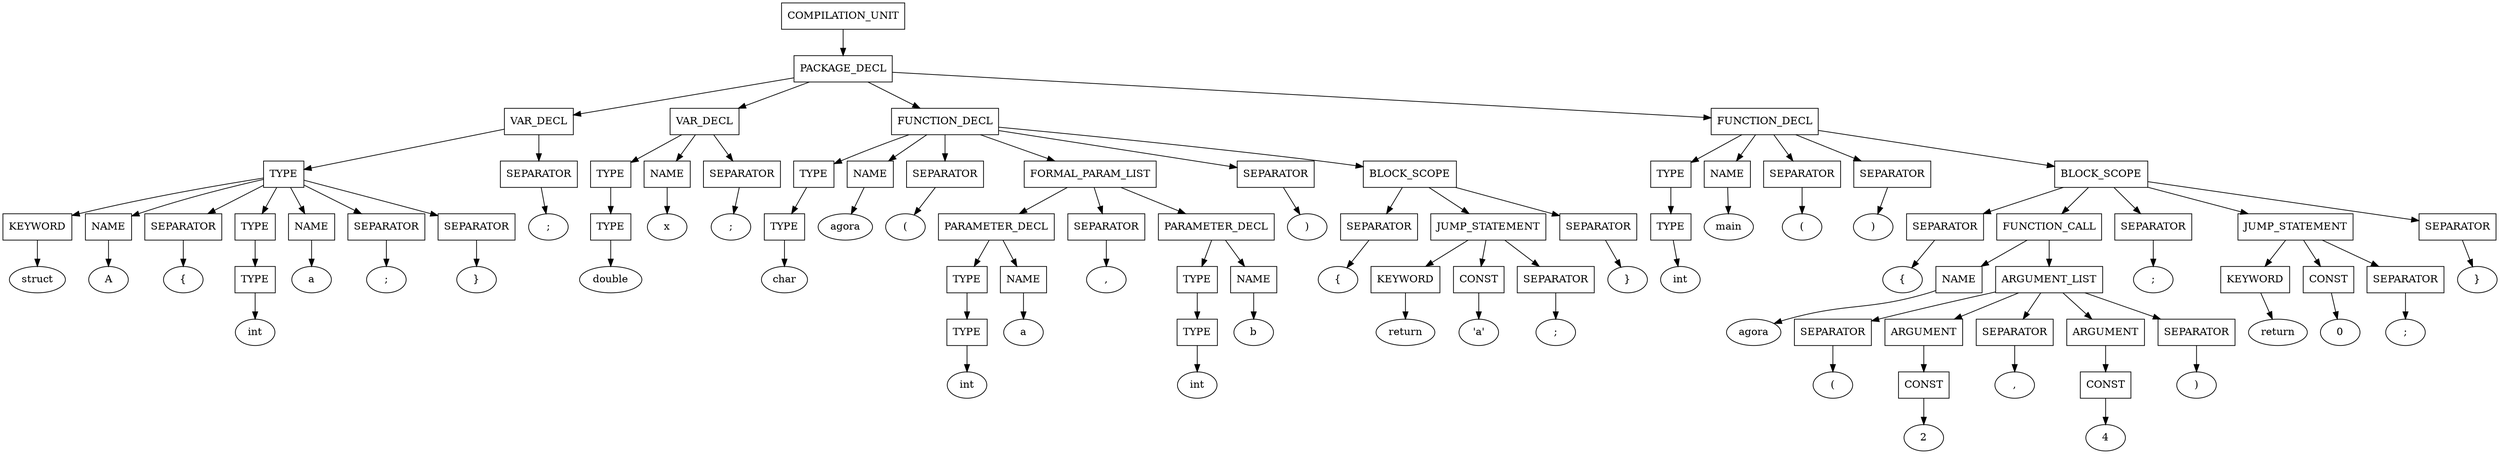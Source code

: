 digraph G {
	splines="TRUE";
	n_0 [label="COMPILATION_UNIT", shape="rectangle"]
	n_0 -> n_1
	n_1 [label="PACKAGE_DECL", shape="rectangle"]
	n_1 -> n_2
	n_2 [label="VAR_DECL", shape="rectangle"]
	n_2 -> n_6
	n_6 [label="TYPE", shape="rectangle"]
	n_6 -> n_22
	n_22 [label="KEYWORD", shape="rectangle"]
	n_22 -> n_52
	n_52 [label="struct", shape="ellipse"]
	n_6 -> n_23
	n_23 [label="NAME", shape="rectangle"]
	n_23 -> n_53
	n_53 [label="A", shape="ellipse"]
	n_6 -> n_24
	n_24 [label="SEPARATOR", shape="rectangle"]
	n_24 -> n_54
	n_54 [label="{", shape="ellipse"]
	n_6 -> n_25
	n_25 [label="TYPE", shape="rectangle"]
	n_25 -> n_55
	n_55 [label="TYPE", shape="rectangle"]
	n_55 -> n_80
	n_80 [label="int", shape="ellipse"]
	n_6 -> n_26
	n_26 [label="NAME", shape="rectangle"]
	n_26 -> n_56
	n_56 [label="a", shape="ellipse"]
	n_6 -> n_27
	n_27 [label="SEPARATOR", shape="rectangle"]
	n_27 -> n_57
	n_57 [label=";", shape="ellipse"]
	n_6 -> n_28
	n_28 [label="SEPARATOR", shape="rectangle"]
	n_28 -> n_58
	n_58 [label="}", shape="ellipse"]
	n_2 -> n_7
	n_7 [label="SEPARATOR", shape="rectangle"]
	n_7 -> n_29
	n_29 [label=";", shape="ellipse"]
	n_1 -> n_3
	n_3 [label="VAR_DECL", shape="rectangle"]
	n_3 -> n_8
	n_8 [label="TYPE", shape="rectangle"]
	n_8 -> n_30
	n_30 [label="TYPE", shape="rectangle"]
	n_30 -> n_59
	n_59 [label="double", shape="ellipse"]
	n_3 -> n_9
	n_9 [label="NAME", shape="rectangle"]
	n_9 -> n_31
	n_31 [label="x", shape="ellipse"]
	n_3 -> n_10
	n_10 [label="SEPARATOR", shape="rectangle"]
	n_10 -> n_32
	n_32 [label=";", shape="ellipse"]
	n_1 -> n_4
	n_4 [label="FUNCTION_DECL", shape="rectangle"]
	n_4 -> n_11
	n_11 [label="TYPE", shape="rectangle"]
	n_11 -> n_33
	n_33 [label="TYPE", shape="rectangle"]
	n_33 -> n_60
	n_60 [label="char", shape="ellipse"]
	n_4 -> n_12
	n_12 [label="NAME", shape="rectangle"]
	n_12 -> n_34
	n_34 [label="agora", shape="ellipse"]
	n_4 -> n_13
	n_13 [label="SEPARATOR", shape="rectangle"]
	n_13 -> n_35
	n_35 [label="(", shape="ellipse"]
	n_4 -> n_14
	n_14 [label="FORMAL_PARAM_LIST", shape="rectangle"]
	n_14 -> n_36
	n_36 [label="PARAMETER_DECL", shape="rectangle"]
	n_36 -> n_61
	n_61 [label="TYPE", shape="rectangle"]
	n_61 -> n_81
	n_81 [label="TYPE", shape="rectangle"]
	n_81 -> n_97
	n_97 [label="int", shape="ellipse"]
	n_36 -> n_62
	n_62 [label="NAME", shape="rectangle"]
	n_62 -> n_82
	n_82 [label="a", shape="ellipse"]
	n_14 -> n_37
	n_37 [label="SEPARATOR", shape="rectangle"]
	n_37 -> n_63
	n_63 [label=",", shape="ellipse"]
	n_14 -> n_38
	n_38 [label="PARAMETER_DECL", shape="rectangle"]
	n_38 -> n_64
	n_64 [label="TYPE", shape="rectangle"]
	n_64 -> n_83
	n_83 [label="TYPE", shape="rectangle"]
	n_83 -> n_98
	n_98 [label="int", shape="ellipse"]
	n_38 -> n_65
	n_65 [label="NAME", shape="rectangle"]
	n_65 -> n_84
	n_84 [label="b", shape="ellipse"]
	n_4 -> n_15
	n_15 [label="SEPARATOR", shape="rectangle"]
	n_15 -> n_39
	n_39 [label=")", shape="ellipse"]
	n_4 -> n_16
	n_16 [label="BLOCK_SCOPE", shape="rectangle"]
	n_16 -> n_40
	n_40 [label="SEPARATOR", shape="rectangle"]
	n_40 -> n_66
	n_66 [label="{", shape="ellipse"]
	n_16 -> n_41
	n_41 [label="JUMP_STATEMENT", shape="rectangle"]
	n_41 -> n_67
	n_67 [label="KEYWORD", shape="rectangle"]
	n_67 -> n_85
	n_85 [label="return", shape="ellipse"]
	n_41 -> n_68
	n_68 [label="CONST", shape="rectangle"]
	n_68 -> n_86
	n_86 [label="'a'", shape="ellipse"]
	n_41 -> n_69
	n_69 [label="SEPARATOR", shape="rectangle"]
	n_69 -> n_87
	n_87 [label=";", shape="ellipse"]
	n_16 -> n_42
	n_42 [label="SEPARATOR", shape="rectangle"]
	n_42 -> n_70
	n_70 [label="}", shape="ellipse"]
	n_1 -> n_5
	n_5 [label="FUNCTION_DECL", shape="rectangle"]
	n_5 -> n_17
	n_17 [label="TYPE", shape="rectangle"]
	n_17 -> n_43
	n_43 [label="TYPE", shape="rectangle"]
	n_43 -> n_71
	n_71 [label="int", shape="ellipse"]
	n_5 -> n_18
	n_18 [label="NAME", shape="rectangle"]
	n_18 -> n_44
	n_44 [label="main", shape="ellipse"]
	n_5 -> n_19
	n_19 [label="SEPARATOR", shape="rectangle"]
	n_19 -> n_45
	n_45 [label="(", shape="ellipse"]
	n_5 -> n_20
	n_20 [label="SEPARATOR", shape="rectangle"]
	n_20 -> n_46
	n_46 [label=")", shape="ellipse"]
	n_5 -> n_21
	n_21 [label="BLOCK_SCOPE", shape="rectangle"]
	n_21 -> n_47
	n_47 [label="SEPARATOR", shape="rectangle"]
	n_47 -> n_72
	n_72 [label="{", shape="ellipse"]
	n_21 -> n_48
	n_48 [label="FUNCTION_CALL", shape="rectangle"]
	n_48 -> n_73
	n_73 [label="NAME", shape="rectangle"]
	n_73 -> n_88
	n_88 [label="agora", shape="ellipse"]
	n_48 -> n_74
	n_74 [label="ARGUMENT_LIST", shape="rectangle"]
	n_74 -> n_89
	n_89 [label="SEPARATOR", shape="rectangle"]
	n_89 -> n_99
	n_99 [label="(", shape="ellipse"]
	n_74 -> n_90
	n_90 [label="ARGUMENT", shape="rectangle"]
	n_90 -> n_100
	n_100 [label="CONST", shape="rectangle"]
	n_100 -> n_104
	n_104 [label="2", shape="ellipse"]
	n_74 -> n_91
	n_91 [label="SEPARATOR", shape="rectangle"]
	n_91 -> n_101
	n_101 [label=",", shape="ellipse"]
	n_74 -> n_92
	n_92 [label="ARGUMENT", shape="rectangle"]
	n_92 -> n_102
	n_102 [label="CONST", shape="rectangle"]
	n_102 -> n_105
	n_105 [label="4", shape="ellipse"]
	n_74 -> n_93
	n_93 [label="SEPARATOR", shape="rectangle"]
	n_93 -> n_103
	n_103 [label=")", shape="ellipse"]
	n_21 -> n_49
	n_49 [label="SEPARATOR", shape="rectangle"]
	n_49 -> n_75
	n_75 [label=";", shape="ellipse"]
	n_21 -> n_50
	n_50 [label="JUMP_STATEMENT", shape="rectangle"]
	n_50 -> n_76
	n_76 [label="KEYWORD", shape="rectangle"]
	n_76 -> n_94
	n_94 [label="return", shape="ellipse"]
	n_50 -> n_77
	n_77 [label="CONST", shape="rectangle"]
	n_77 -> n_95
	n_95 [label="0", shape="ellipse"]
	n_50 -> n_78
	n_78 [label="SEPARATOR", shape="rectangle"]
	n_78 -> n_96
	n_96 [label=";", shape="ellipse"]
	n_21 -> n_51
	n_51 [label="SEPARATOR", shape="rectangle"]
	n_51 -> n_79
	n_79 [label="}", shape="ellipse"]
}